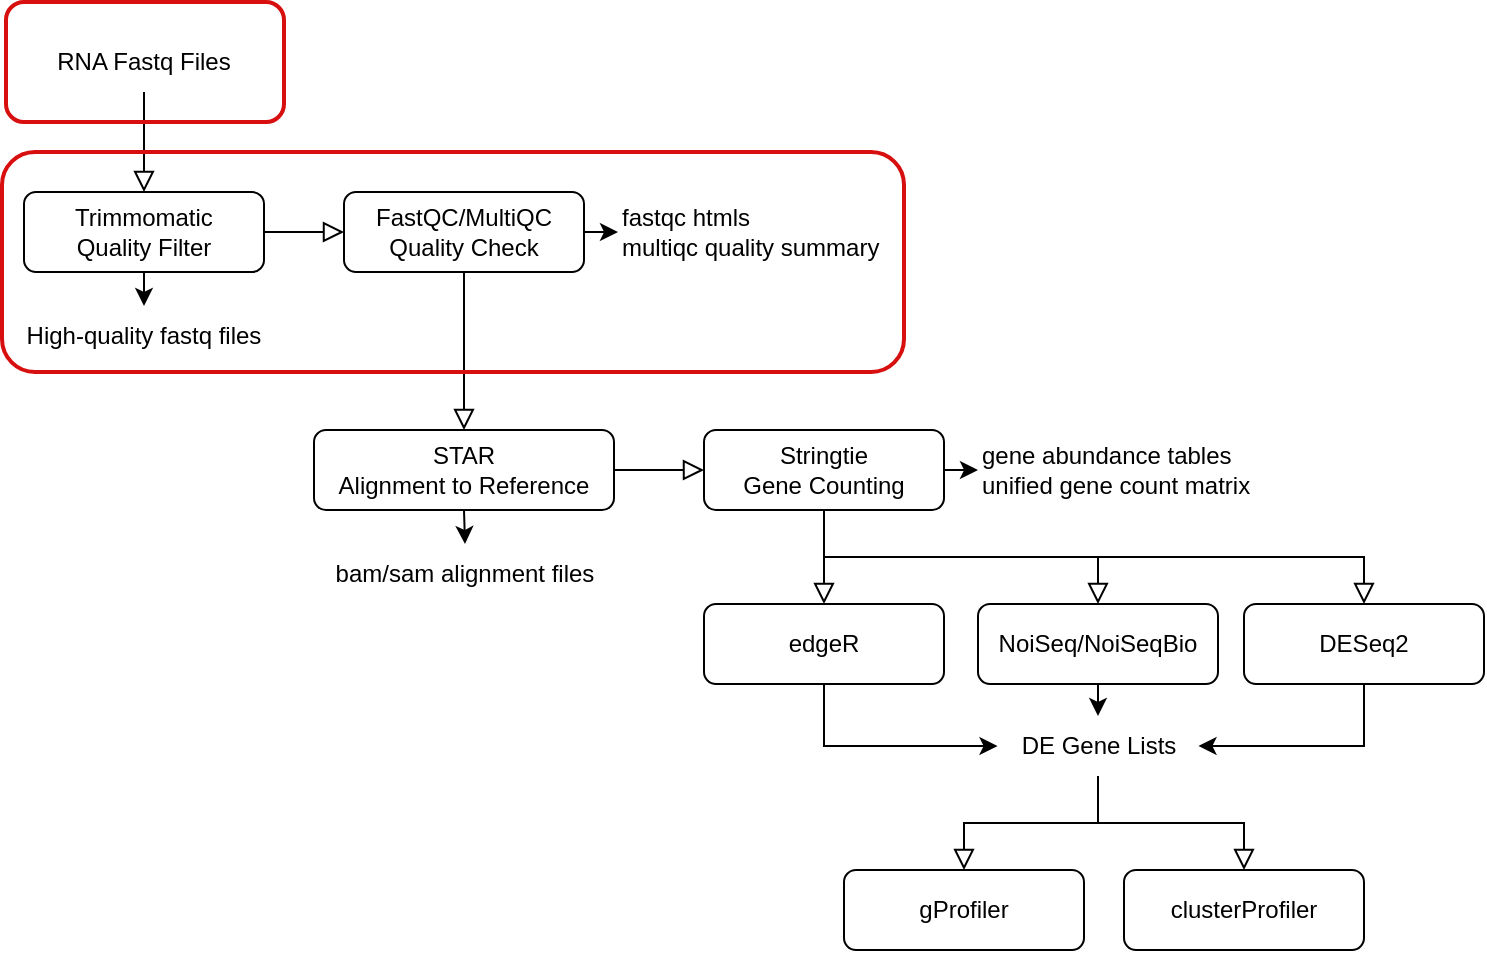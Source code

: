 <mxfile version="21.1.8" type="github">
  <diagram id="C5RBs43oDa-KdzZeNtuy" name="Page-1">
    <mxGraphModel dx="1002" dy="640" grid="1" gridSize="10" guides="1" tooltips="1" connect="1" arrows="1" fold="1" page="1" pageScale="1" pageWidth="827" pageHeight="1169" math="0" shadow="0">
      <root>
        <mxCell id="WIyWlLk6GJQsqaUBKTNV-0" />
        <mxCell id="WIyWlLk6GJQsqaUBKTNV-1" parent="WIyWlLk6GJQsqaUBKTNV-0" />
        <mxCell id="WIyWlLk6GJQsqaUBKTNV-2" value="" style="rounded=0;html=1;jettySize=auto;orthogonalLoop=1;fontSize=11;endArrow=block;endFill=0;endSize=8;strokeWidth=1;shadow=0;labelBackgroundColor=none;edgeStyle=orthogonalEdgeStyle;exitX=0.5;exitY=1;exitDx=0;exitDy=0;" parent="WIyWlLk6GJQsqaUBKTNV-1" source="L2Q9ZGXkg7ZCrjdloAhY-37" edge="1">
          <mxGeometry relative="1" as="geometry">
            <mxPoint x="100" y="75" as="sourcePoint" />
            <mxPoint x="100" y="130" as="targetPoint" />
          </mxGeometry>
        </mxCell>
        <mxCell id="L2Q9ZGXkg7ZCrjdloAhY-2" value="" style="edgeStyle=orthogonalEdgeStyle;rounded=0;orthogonalLoop=1;jettySize=auto;html=1;endArrow=block;endFill=0;endSize=8;" edge="1" parent="WIyWlLk6GJQsqaUBKTNV-1" source="WIyWlLk6GJQsqaUBKTNV-7" target="L2Q9ZGXkg7ZCrjdloAhY-1">
          <mxGeometry relative="1" as="geometry" />
        </mxCell>
        <mxCell id="WIyWlLk6GJQsqaUBKTNV-7" value="Trimmomatic&lt;br&gt;Quality Filter" style="rounded=1;whiteSpace=wrap;html=1;fontSize=12;glass=0;strokeWidth=1;shadow=0;" parent="WIyWlLk6GJQsqaUBKTNV-1" vertex="1">
          <mxGeometry x="40" y="130" width="120" height="40" as="geometry" />
        </mxCell>
        <mxCell id="WIyWlLk6GJQsqaUBKTNV-11" value="gProfiler" style="rounded=1;whiteSpace=wrap;html=1;fontSize=12;glass=0;strokeWidth=1;shadow=0;" parent="WIyWlLk6GJQsqaUBKTNV-1" vertex="1">
          <mxGeometry x="450" y="469" width="120" height="40" as="geometry" />
        </mxCell>
        <mxCell id="WIyWlLk6GJQsqaUBKTNV-12" value="STAR&lt;br&gt;Alignment to Reference" style="rounded=1;whiteSpace=wrap;html=1;fontSize=12;glass=0;strokeWidth=1;shadow=0;" parent="WIyWlLk6GJQsqaUBKTNV-1" vertex="1">
          <mxGeometry x="185" y="249" width="150" height="40" as="geometry" />
        </mxCell>
        <mxCell id="L2Q9ZGXkg7ZCrjdloAhY-3" value="" style="edgeStyle=orthogonalEdgeStyle;rounded=0;orthogonalLoop=1;jettySize=auto;html=1;endArrow=block;endFill=0;endSize=8;" edge="1" parent="WIyWlLk6GJQsqaUBKTNV-1" source="L2Q9ZGXkg7ZCrjdloAhY-1" target="WIyWlLk6GJQsqaUBKTNV-12">
          <mxGeometry relative="1" as="geometry" />
        </mxCell>
        <mxCell id="L2Q9ZGXkg7ZCrjdloAhY-1" value="FastQC/MultiQC&lt;br&gt;Quality Check" style="whiteSpace=wrap;html=1;rounded=1;glass=0;strokeWidth=1;shadow=0;" vertex="1" parent="WIyWlLk6GJQsqaUBKTNV-1">
          <mxGeometry x="200" y="130" width="120" height="40" as="geometry" />
        </mxCell>
        <mxCell id="L2Q9ZGXkg7ZCrjdloAhY-7" value="High-quality fastq files" style="text;html=1;strokeColor=none;fillColor=none;align=center;verticalAlign=middle;whiteSpace=wrap;rounded=0;" vertex="1" parent="WIyWlLk6GJQsqaUBKTNV-1">
          <mxGeometry x="35" y="187" width="130" height="30" as="geometry" />
        </mxCell>
        <mxCell id="L2Q9ZGXkg7ZCrjdloAhY-8" value="" style="endArrow=classic;html=1;rounded=0;exitX=0.5;exitY=1;exitDx=0;exitDy=0;entryX=0.5;entryY=0;entryDx=0;entryDy=0;" edge="1" parent="WIyWlLk6GJQsqaUBKTNV-1" source="WIyWlLk6GJQsqaUBKTNV-7" target="L2Q9ZGXkg7ZCrjdloAhY-7">
          <mxGeometry width="50" height="50" relative="1" as="geometry">
            <mxPoint x="390" y="330" as="sourcePoint" />
            <mxPoint x="440" y="280" as="targetPoint" />
          </mxGeometry>
        </mxCell>
        <mxCell id="L2Q9ZGXkg7ZCrjdloAhY-9" value="fastqc htmls&lt;br&gt;multiqc quality summary" style="text;html=1;strokeColor=none;fillColor=none;align=left;verticalAlign=middle;whiteSpace=wrap;rounded=0;" vertex="1" parent="WIyWlLk6GJQsqaUBKTNV-1">
          <mxGeometry x="337" y="135" width="140" height="30" as="geometry" />
        </mxCell>
        <mxCell id="L2Q9ZGXkg7ZCrjdloAhY-10" value="" style="endArrow=classic;html=1;rounded=0;exitX=1;exitY=0.5;exitDx=0;exitDy=0;entryX=0;entryY=0.5;entryDx=0;entryDy=0;" edge="1" parent="WIyWlLk6GJQsqaUBKTNV-1" source="L2Q9ZGXkg7ZCrjdloAhY-1" target="L2Q9ZGXkg7ZCrjdloAhY-9">
          <mxGeometry width="50" height="50" relative="1" as="geometry">
            <mxPoint x="390" y="290" as="sourcePoint" />
            <mxPoint x="440" y="240" as="targetPoint" />
          </mxGeometry>
        </mxCell>
        <mxCell id="L2Q9ZGXkg7ZCrjdloAhY-11" value="" style="edgeStyle=orthogonalEdgeStyle;rounded=0;orthogonalLoop=1;jettySize=auto;html=1;endArrow=block;endFill=0;endSize=8;exitX=1;exitY=0.5;exitDx=0;exitDy=0;entryX=0;entryY=0.5;entryDx=0;entryDy=0;" edge="1" parent="WIyWlLk6GJQsqaUBKTNV-1" source="WIyWlLk6GJQsqaUBKTNV-12" target="L2Q9ZGXkg7ZCrjdloAhY-12">
          <mxGeometry relative="1" as="geometry">
            <mxPoint x="170" y="189" as="sourcePoint" />
            <mxPoint x="380" y="269" as="targetPoint" />
          </mxGeometry>
        </mxCell>
        <mxCell id="L2Q9ZGXkg7ZCrjdloAhY-20" value="" style="edgeStyle=orthogonalEdgeStyle;rounded=0;orthogonalLoop=1;jettySize=auto;html=1;endSize=8;endArrow=block;endFill=0;" edge="1" parent="WIyWlLk6GJQsqaUBKTNV-1" source="L2Q9ZGXkg7ZCrjdloAhY-12" target="L2Q9ZGXkg7ZCrjdloAhY-17">
          <mxGeometry relative="1" as="geometry" />
        </mxCell>
        <mxCell id="L2Q9ZGXkg7ZCrjdloAhY-12" value="Stringtie&lt;br&gt;Gene Counting" style="whiteSpace=wrap;html=1;rounded=1;glass=0;strokeWidth=1;shadow=0;" vertex="1" parent="WIyWlLk6GJQsqaUBKTNV-1">
          <mxGeometry x="380" y="249" width="120" height="40" as="geometry" />
        </mxCell>
        <mxCell id="L2Q9ZGXkg7ZCrjdloAhY-13" value="bam/sam alignment files" style="text;html=1;strokeColor=none;fillColor=none;align=center;verticalAlign=middle;whiteSpace=wrap;rounded=0;" vertex="1" parent="WIyWlLk6GJQsqaUBKTNV-1">
          <mxGeometry x="193" y="306" width="135" height="30" as="geometry" />
        </mxCell>
        <mxCell id="L2Q9ZGXkg7ZCrjdloAhY-14" value="" style="endArrow=classic;html=1;rounded=0;entryX=0.5;entryY=0;entryDx=0;entryDy=0;" edge="1" parent="WIyWlLk6GJQsqaUBKTNV-1" target="L2Q9ZGXkg7ZCrjdloAhY-13">
          <mxGeometry width="50" height="50" relative="1" as="geometry">
            <mxPoint x="260" y="289" as="sourcePoint" />
            <mxPoint x="600" y="399" as="targetPoint" />
          </mxGeometry>
        </mxCell>
        <mxCell id="L2Q9ZGXkg7ZCrjdloAhY-15" value="gene abundance tables&lt;br&gt;unified gene count matrix" style="text;html=1;strokeColor=none;fillColor=none;align=left;verticalAlign=middle;whiteSpace=wrap;rounded=0;" vertex="1" parent="WIyWlLk6GJQsqaUBKTNV-1">
          <mxGeometry x="517" y="254" width="140" height="30" as="geometry" />
        </mxCell>
        <mxCell id="L2Q9ZGXkg7ZCrjdloAhY-16" value="" style="endArrow=classic;html=1;rounded=0;entryX=0;entryY=0.5;entryDx=0;entryDy=0;exitX=1;exitY=0.5;exitDx=0;exitDy=0;" edge="1" parent="WIyWlLk6GJQsqaUBKTNV-1" target="L2Q9ZGXkg7ZCrjdloAhY-15" source="L2Q9ZGXkg7ZCrjdloAhY-12">
          <mxGeometry width="50" height="50" relative="1" as="geometry">
            <mxPoint x="510" y="299" as="sourcePoint" />
            <mxPoint x="620" y="359" as="targetPoint" />
          </mxGeometry>
        </mxCell>
        <mxCell id="L2Q9ZGXkg7ZCrjdloAhY-17" value="edgeR" style="whiteSpace=wrap;html=1;rounded=1;glass=0;strokeWidth=1;shadow=0;" vertex="1" parent="WIyWlLk6GJQsqaUBKTNV-1">
          <mxGeometry x="380" y="336" width="120" height="40" as="geometry" />
        </mxCell>
        <mxCell id="L2Q9ZGXkg7ZCrjdloAhY-18" value="NoiSeq/NoiSeqBio" style="whiteSpace=wrap;html=1;rounded=1;glass=0;strokeWidth=1;shadow=0;" vertex="1" parent="WIyWlLk6GJQsqaUBKTNV-1">
          <mxGeometry x="517" y="336" width="120" height="40" as="geometry" />
        </mxCell>
        <mxCell id="L2Q9ZGXkg7ZCrjdloAhY-19" value="DESeq2" style="whiteSpace=wrap;html=1;rounded=1;glass=0;strokeWidth=1;shadow=0;" vertex="1" parent="WIyWlLk6GJQsqaUBKTNV-1">
          <mxGeometry x="650" y="336" width="120" height="40" as="geometry" />
        </mxCell>
        <mxCell id="L2Q9ZGXkg7ZCrjdloAhY-21" value="" style="edgeStyle=orthogonalEdgeStyle;rounded=0;orthogonalLoop=1;jettySize=auto;html=1;exitX=0.5;exitY=1;exitDx=0;exitDy=0;entryX=0.5;entryY=0;entryDx=0;entryDy=0;endSize=8;endArrow=block;endFill=0;" edge="1" parent="WIyWlLk6GJQsqaUBKTNV-1" source="L2Q9ZGXkg7ZCrjdloAhY-12" target="L2Q9ZGXkg7ZCrjdloAhY-18">
          <mxGeometry relative="1" as="geometry">
            <mxPoint x="450" y="299" as="sourcePoint" />
            <mxPoint x="450" y="346" as="targetPoint" />
          </mxGeometry>
        </mxCell>
        <mxCell id="L2Q9ZGXkg7ZCrjdloAhY-22" value="" style="edgeStyle=orthogonalEdgeStyle;rounded=0;orthogonalLoop=1;jettySize=auto;html=1;exitX=0.5;exitY=1;exitDx=0;exitDy=0;entryX=0.5;entryY=0;entryDx=0;entryDy=0;endSize=8;endArrow=block;endFill=0;" edge="1" parent="WIyWlLk6GJQsqaUBKTNV-1" source="L2Q9ZGXkg7ZCrjdloAhY-12" target="L2Q9ZGXkg7ZCrjdloAhY-19">
          <mxGeometry relative="1" as="geometry">
            <mxPoint x="450" y="299" as="sourcePoint" />
            <mxPoint x="587" y="346" as="targetPoint" />
          </mxGeometry>
        </mxCell>
        <mxCell id="L2Q9ZGXkg7ZCrjdloAhY-23" value="DE Gene Lists" style="text;html=1;strokeColor=none;fillColor=none;align=center;verticalAlign=middle;whiteSpace=wrap;rounded=0;" vertex="1" parent="WIyWlLk6GJQsqaUBKTNV-1">
          <mxGeometry x="526.75" y="392" width="100.5" height="30" as="geometry" />
        </mxCell>
        <mxCell id="L2Q9ZGXkg7ZCrjdloAhY-24" value="" style="endArrow=classic;html=1;rounded=0;exitX=0.5;exitY=1;exitDx=0;exitDy=0;entryX=0.5;entryY=0;entryDx=0;entryDy=0;" edge="1" parent="WIyWlLk6GJQsqaUBKTNV-1" source="L2Q9ZGXkg7ZCrjdloAhY-18" target="L2Q9ZGXkg7ZCrjdloAhY-23">
          <mxGeometry width="50" height="50" relative="1" as="geometry">
            <mxPoint x="380" y="329" as="sourcePoint" />
            <mxPoint x="430" y="279" as="targetPoint" />
          </mxGeometry>
        </mxCell>
        <mxCell id="L2Q9ZGXkg7ZCrjdloAhY-25" value="clusterProfiler" style="rounded=1;whiteSpace=wrap;html=1;fontSize=12;glass=0;strokeWidth=1;shadow=0;" vertex="1" parent="WIyWlLk6GJQsqaUBKTNV-1">
          <mxGeometry x="590" y="469" width="120" height="40" as="geometry" />
        </mxCell>
        <mxCell id="L2Q9ZGXkg7ZCrjdloAhY-26" value="" style="endArrow=classic;html=1;rounded=0;exitX=0.5;exitY=1;exitDx=0;exitDy=0;entryX=0;entryY=0.5;entryDx=0;entryDy=0;edgeStyle=orthogonalEdgeStyle;" edge="1" parent="WIyWlLk6GJQsqaUBKTNV-1" source="L2Q9ZGXkg7ZCrjdloAhY-17" target="L2Q9ZGXkg7ZCrjdloAhY-23">
          <mxGeometry width="50" height="50" relative="1" as="geometry">
            <mxPoint x="587" y="386" as="sourcePoint" />
            <mxPoint x="587" y="402" as="targetPoint" />
          </mxGeometry>
        </mxCell>
        <mxCell id="L2Q9ZGXkg7ZCrjdloAhY-27" value="" style="endArrow=classic;html=1;rounded=0;exitX=0.5;exitY=1;exitDx=0;exitDy=0;entryX=1;entryY=0.5;entryDx=0;entryDy=0;edgeStyle=orthogonalEdgeStyle;" edge="1" parent="WIyWlLk6GJQsqaUBKTNV-1" source="L2Q9ZGXkg7ZCrjdloAhY-19" target="L2Q9ZGXkg7ZCrjdloAhY-23">
          <mxGeometry width="50" height="50" relative="1" as="geometry">
            <mxPoint x="450" y="386" as="sourcePoint" />
            <mxPoint x="537" y="417" as="targetPoint" />
          </mxGeometry>
        </mxCell>
        <mxCell id="L2Q9ZGXkg7ZCrjdloAhY-30" value="" style="edgeStyle=orthogonalEdgeStyle;rounded=0;orthogonalLoop=1;jettySize=auto;html=1;exitX=0.5;exitY=1;exitDx=0;exitDy=0;entryX=0.5;entryY=0;entryDx=0;entryDy=0;endSize=8;endArrow=block;endFill=0;" edge="1" parent="WIyWlLk6GJQsqaUBKTNV-1" source="L2Q9ZGXkg7ZCrjdloAhY-23" target="L2Q9ZGXkg7ZCrjdloAhY-25">
          <mxGeometry relative="1" as="geometry">
            <mxPoint x="450" y="299" as="sourcePoint" />
            <mxPoint x="720" y="346" as="targetPoint" />
          </mxGeometry>
        </mxCell>
        <mxCell id="L2Q9ZGXkg7ZCrjdloAhY-34" value="" style="edgeStyle=orthogonalEdgeStyle;rounded=0;orthogonalLoop=1;jettySize=auto;html=1;exitX=0.5;exitY=1;exitDx=0;exitDy=0;entryX=0.5;entryY=0;entryDx=0;entryDy=0;endSize=8;endArrow=block;endFill=0;" edge="1" parent="WIyWlLk6GJQsqaUBKTNV-1" source="L2Q9ZGXkg7ZCrjdloAhY-23" target="WIyWlLk6GJQsqaUBKTNV-11">
          <mxGeometry relative="1" as="geometry">
            <mxPoint x="587" y="432" as="sourcePoint" />
            <mxPoint x="660" y="479" as="targetPoint" />
          </mxGeometry>
        </mxCell>
        <mxCell id="L2Q9ZGXkg7ZCrjdloAhY-37" value="RNA Fastq Files" style="text;html=1;strokeColor=none;fillColor=none;align=center;verticalAlign=middle;whiteSpace=wrap;rounded=0;" vertex="1" parent="WIyWlLk6GJQsqaUBKTNV-1">
          <mxGeometry x="45" y="50" width="110" height="30" as="geometry" />
        </mxCell>
        <mxCell id="L2Q9ZGXkg7ZCrjdloAhY-38" value="" style="rounded=1;whiteSpace=wrap;html=1;fillColor=none;strokeWidth=2;strokeColor=#d70f0f;" vertex="1" parent="WIyWlLk6GJQsqaUBKTNV-1">
          <mxGeometry x="31" y="35" width="139" height="60" as="geometry" />
        </mxCell>
        <mxCell id="L2Q9ZGXkg7ZCrjdloAhY-39" value="" style="rounded=1;whiteSpace=wrap;html=1;fillColor=none;strokeWidth=2;strokeColor=#d70f0f;" vertex="1" parent="WIyWlLk6GJQsqaUBKTNV-1">
          <mxGeometry x="29" y="110" width="451" height="110" as="geometry" />
        </mxCell>
      </root>
    </mxGraphModel>
  </diagram>
</mxfile>
